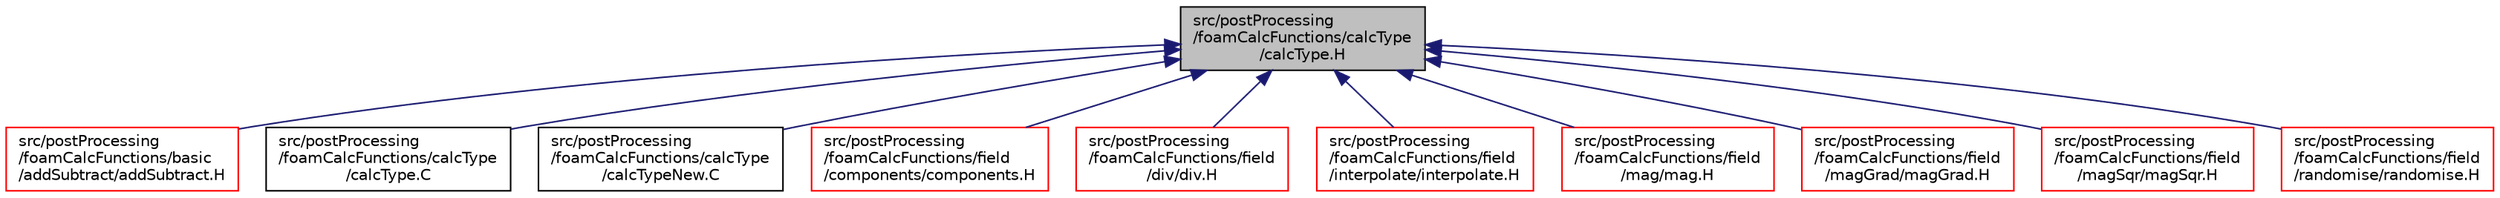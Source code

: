 digraph "src/postProcessing/foamCalcFunctions/calcType/calcType.H"
{
  bgcolor="transparent";
  edge [fontname="Helvetica",fontsize="10",labelfontname="Helvetica",labelfontsize="10"];
  node [fontname="Helvetica",fontsize="10",shape=record];
  Node1 [label="src/postProcessing\l/foamCalcFunctions/calcType\l/calcType.H",height=0.2,width=0.4,color="black", fillcolor="grey75", style="filled", fontcolor="black"];
  Node1 -> Node2 [dir="back",color="midnightblue",fontsize="10",style="solid",fontname="Helvetica"];
  Node2 [label="src/postProcessing\l/foamCalcFunctions/basic\l/addSubtract/addSubtract.H",height=0.2,width=0.4,color="red",URL="$a09132.html"];
  Node1 -> Node3 [dir="back",color="midnightblue",fontsize="10",style="solid",fontname="Helvetica"];
  Node3 [label="src/postProcessing\l/foamCalcFunctions/calcType\l/calcType.C",height=0.2,width=0.4,color="black",URL="$a09135.html"];
  Node1 -> Node4 [dir="back",color="midnightblue",fontsize="10",style="solid",fontname="Helvetica"];
  Node4 [label="src/postProcessing\l/foamCalcFunctions/calcType\l/calcTypeNew.C",height=0.2,width=0.4,color="black",URL="$a09137.html"];
  Node1 -> Node5 [dir="back",color="midnightblue",fontsize="10",style="solid",fontname="Helvetica"];
  Node5 [label="src/postProcessing\l/foamCalcFunctions/field\l/components/components.H",height=0.2,width=0.4,color="red",URL="$a09139.html"];
  Node1 -> Node6 [dir="back",color="midnightblue",fontsize="10",style="solid",fontname="Helvetica"];
  Node6 [label="src/postProcessing\l/foamCalcFunctions/field\l/div/div.H",height=0.2,width=0.4,color="red",URL="$a09142.html"];
  Node1 -> Node7 [dir="back",color="midnightblue",fontsize="10",style="solid",fontname="Helvetica"];
  Node7 [label="src/postProcessing\l/foamCalcFunctions/field\l/interpolate/interpolate.H",height=0.2,width=0.4,color="red",URL="$a09145.html"];
  Node1 -> Node8 [dir="back",color="midnightblue",fontsize="10",style="solid",fontname="Helvetica"];
  Node8 [label="src/postProcessing\l/foamCalcFunctions/field\l/mag/mag.H",height=0.2,width=0.4,color="red",URL="$a09148.html"];
  Node1 -> Node9 [dir="back",color="midnightblue",fontsize="10",style="solid",fontname="Helvetica"];
  Node9 [label="src/postProcessing\l/foamCalcFunctions/field\l/magGrad/magGrad.H",height=0.2,width=0.4,color="red",URL="$a09151.html"];
  Node1 -> Node10 [dir="back",color="midnightblue",fontsize="10",style="solid",fontname="Helvetica"];
  Node10 [label="src/postProcessing\l/foamCalcFunctions/field\l/magSqr/magSqr.H",height=0.2,width=0.4,color="red",URL="$a09154.html"];
  Node1 -> Node11 [dir="back",color="midnightblue",fontsize="10",style="solid",fontname="Helvetica"];
  Node11 [label="src/postProcessing\l/foamCalcFunctions/field\l/randomise/randomise.H",height=0.2,width=0.4,color="red",URL="$a09157.html"];
}

